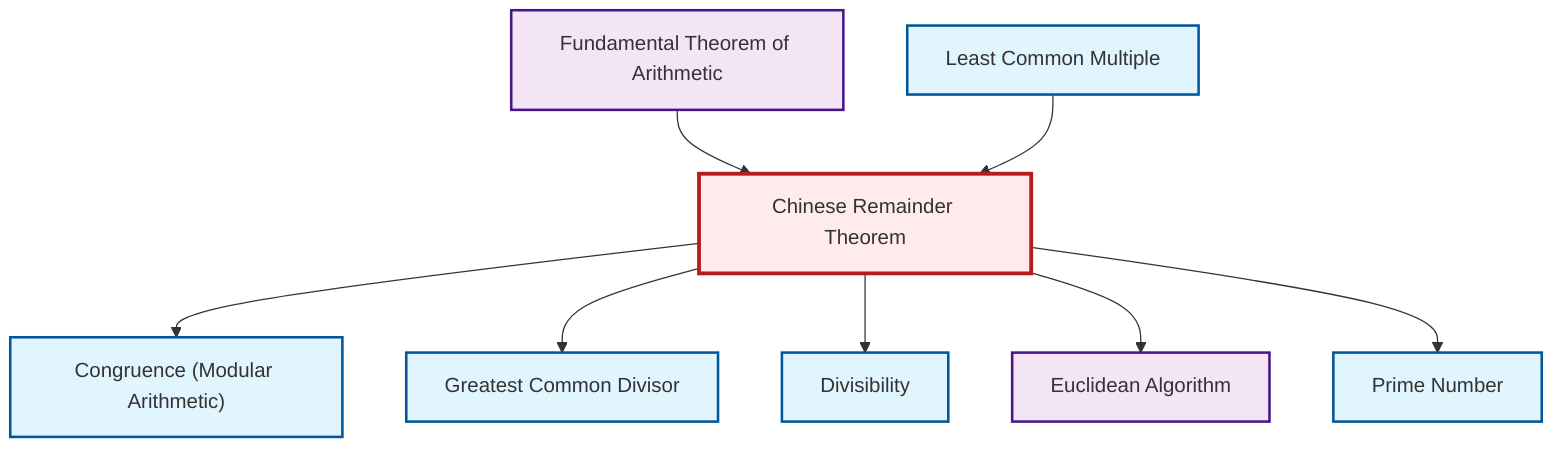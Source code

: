 graph TD
    classDef definition fill:#e1f5fe,stroke:#01579b,stroke-width:2px
    classDef theorem fill:#f3e5f5,stroke:#4a148c,stroke-width:2px
    classDef axiom fill:#fff3e0,stroke:#e65100,stroke-width:2px
    classDef example fill:#e8f5e9,stroke:#1b5e20,stroke-width:2px
    classDef current fill:#ffebee,stroke:#b71c1c,stroke-width:3px
    def-lcm["Least Common Multiple"]:::definition
    thm-chinese-remainder["Chinese Remainder Theorem"]:::theorem
    def-gcd["Greatest Common Divisor"]:::definition
    thm-fundamental-arithmetic["Fundamental Theorem of Arithmetic"]:::theorem
    def-divisibility["Divisibility"]:::definition
    def-congruence["Congruence (Modular Arithmetic)"]:::definition
    def-prime["Prime Number"]:::definition
    thm-euclidean-algorithm["Euclidean Algorithm"]:::theorem
    thm-chinese-remainder --> def-congruence
    thm-fundamental-arithmetic --> thm-chinese-remainder
    thm-chinese-remainder --> def-gcd
    def-lcm --> thm-chinese-remainder
    thm-chinese-remainder --> def-divisibility
    thm-chinese-remainder --> thm-euclidean-algorithm
    thm-chinese-remainder --> def-prime
    class thm-chinese-remainder current